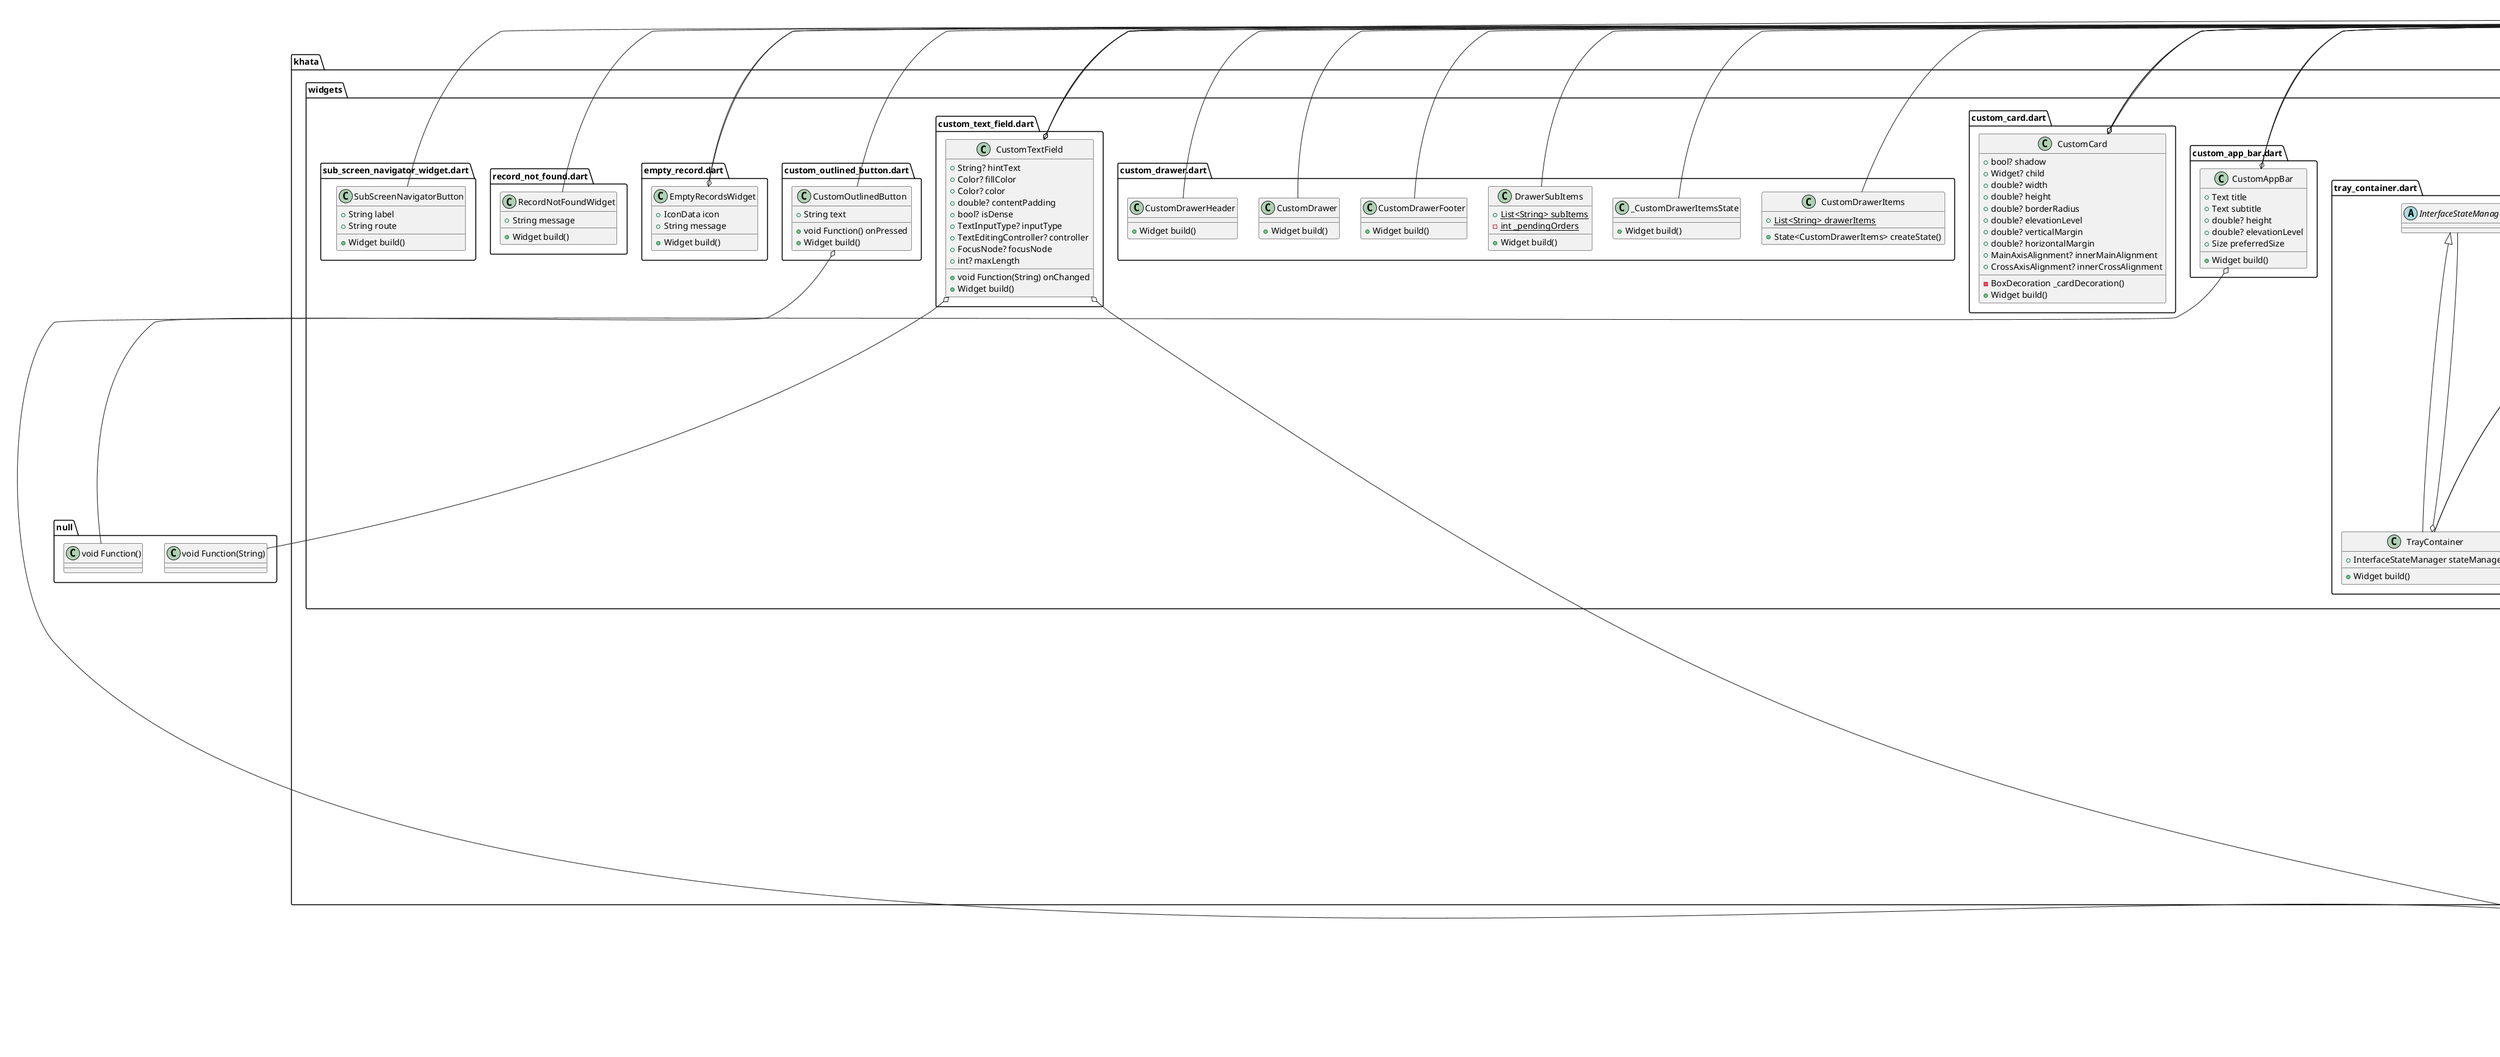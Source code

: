 @startuml Khaata
set namespaceSeparator ::

class "khata::models::model::customer.dart::Customer" {
  +String? username
  +String? address
}

class "khata::models::model::customer.dart::CustomerAdapter" {
  +int typeId
  +int hashCode
  +Customer read()
  +void write()
  +bool ==()
}

"hive::hive.dart::TypeAdapter" <|-- "khata::models::model::customer.dart::CustomerAdapter"

class "khata::models::model::order.dart::Order" {
  +String? customerName
  +String? productName
  +int? cost
  +DateTime? createdDate
  +DateTime? completedDate
  +bool? pendingStatus
}

class "khata::models::model::order.dart::OrderAdapter" {
  +int typeId
  +int hashCode
  +Order read()
  +void write()
  +bool ==()
}

"hive::hive.dart::TypeAdapter" <|-- "khata::models::model::order.dart::OrderAdapter"

class "khata::models::model::product.dart::Product" {
  +String? name
  +int? stock
  +int? cost
}

class "khata::models::model::product.dart::ProductAdapter" {
  +int typeId
  +int hashCode
  +Product read()
  +void write()
  +bool ==()
}

"hive::hive.dart::TypeAdapter" <|-- "khata::models::model::product.dart::ProductAdapter"

class "khata::routes::route_generator.dart::AppRouteGenerator" {
  {static} -dynamic _undefinedRouteScreen
  {static} +Route<dynamic> generate()
  {static} -dynamic _pageRoute()
}

class "khata::screens::completed_screen::cubit::completed_cubit.dart::CompletedCubit" {
  +List<Order> orders
  -bool _isOrderPending
  +dynamic totalCompletedOrders
  +dynamic completedGainMoney
  -dynamic _loadCompletedOrders()
}

"bloc::src::cubit.dart::Cubit" <|-- "khata::screens::completed_screen::cubit::completed_cubit.dart::CompletedCubit"

abstract class "khata::screens::completed_screen::cubit::completed_cubit.dart::CompletedState" {
  +List<Object> props
}

"equatable::src::equatable.dart::Equatable" <|-- "khata::screens::completed_screen::cubit::completed_cubit.dart::CompletedState"

class "khata::screens::completed_screen::cubit::completed_cubit.dart::OrderCompleteInitial" {
  +String message
  +IconData iconData
}

"khata::screens::completed_screen::cubit::completed_cubit.dart::OrderCompleteInitial" o-- "flutter::src::widgets::icon_data.dart::IconData"
"khata::screens::completed_screen::cubit::completed_cubit.dart::CompletedState" <|-- "khata::screens::completed_screen::cubit::completed_cubit.dart::OrderCompleteInitial"

class "khata::screens::completed_screen::cubit::completed_cubit.dart::CompletedOrdersState" {
  +List<Order> orders
  +List<Object> props
}

"khata::screens::completed_screen::cubit::completed_cubit.dart::CompletedState" <|-- "khata::screens::completed_screen::cubit::completed_cubit.dart::CompletedOrdersState"

class "khata::screens::completed_screen::presentation::completed_screen.dart::CompletedScreen" {
  +Widget build()
}

"flutter::src::widgets::framework.dart::StatelessWidget" <|-- "khata::screens::completed_screen::presentation::completed_screen.dart::CompletedScreen"

class "khata::screens::completed_screen::presentation::completed_screen.dart::CompletedOrderInterfaceStateManager" {
  +Widget build()
}

"flutter::src::widgets::framework.dart::StatelessWidget" <|-- "khata::screens::completed_screen::presentation::completed_screen.dart::CompletedOrderInterfaceStateManager"
"khata::widgets::tray_container.dart::InterfaceStateManager" <|-- "khata::screens::completed_screen::presentation::completed_screen.dart::CompletedOrderInterfaceStateManager"

class "khata::screens::completed_screen::presentation::completed_screen.dart::TotalCompletedOrder" {
  +Widget build()
}

"flutter::src::widgets::framework.dart::StatelessWidget" <|-- "khata::screens::completed_screen::presentation::completed_screen.dart::TotalCompletedOrder"

class "khata::screens::completed_screen::presentation::completed_screen.dart::TotalCompletedGain" {
  +Widget build()
}

"flutter::src::widgets::framework.dart::StatelessWidget" <|-- "khata::screens::completed_screen::presentation::completed_screen.dart::TotalCompletedGain"

class "khata::screens::completed_screen::presentation::completed_screen.dart::CompletedOrderCard" {
  +String product
  +String cost
  +String username
  +Widget build()
}

"flutter::src::widgets::framework.dart::StatelessWidget" <|-- "khata::screens::completed_screen::presentation::completed_screen.dart::CompletedOrderCard"
"khata::themes::decorations.dart::GradientDecoration" <|-- "khata::screens::completed_screen::presentation::completed_screen.dart::CompletedOrderCard"

class "khata::screens::customer_screen::add_customer_screen::cubit::add_customer_cubit.dart::AddCustomerCubit" {
  +void addUser()
}

"bloc::src::cubit.dart::Cubit" <|-- "khata::screens::customer_screen::add_customer_screen::cubit::add_customer_cubit.dart::AddCustomerCubit"

abstract class "khata::screens::customer_screen::add_customer_screen::cubit::add_customer_state.dart::CustomerSaveState" {
}

class "khata::screens::customer_screen::add_customer_screen::cubit::add_customer_state.dart::CustomerSaveInitialState" {
}

"khata::screens::customer_screen::add_customer_screen::cubit::add_customer_state.dart::CustomerSaveState" <|-- "khata::screens::customer_screen::add_customer_screen::cubit::add_customer_state.dart::CustomerSaveInitialState"

class "khata::screens::customer_screen::add_customer_screen::cubit::add_customer_state.dart::CustomerSavedState" {
  +String message
  +Color color
}

"khata::screens::customer_screen::add_customer_screen::cubit::add_customer_state.dart::CustomerSavedState" o-- "dart::ui::Color"
"khata::screens::customer_screen::add_customer_screen::cubit::add_customer_state.dart::CustomerSaveState" <|-- "khata::screens::customer_screen::add_customer_screen::cubit::add_customer_state.dart::CustomerSavedState"

class "khata::screens::customer_screen::add_customer_screen::cubit::add_customer_state.dart::CustomerNotSavedState" {
  +String message
  +Color color
}

"khata::screens::customer_screen::add_customer_screen::cubit::add_customer_state.dart::CustomerNotSavedState" o-- "dart::ui::Color"
"khata::screens::customer_screen::add_customer_screen::cubit::add_customer_state.dart::CustomerSaveState" <|-- "khata::screens::customer_screen::add_customer_screen::cubit::add_customer_state.dart::CustomerNotSavedState"

class "khata::screens::customer_screen::add_customer_screen::presentation::add_customer_screen.dart::AddCustomerScreen" {
  +Widget build()
}

"flutter::src::widgets::framework.dart::StatelessWidget" <|-- "khata::screens::customer_screen::add_customer_screen::presentation::add_customer_screen.dart::AddCustomerScreen"

class "khata::screens::customer_screen::add_customer_screen::presentation::add_customer_screen.dart::SaveUserData" {
  {static} -TextEditingController _username
  {static} -TextEditingController _address
  +Widget build()
  -void _clearController()
  -SnackBar _showSnackBar()
}

"khata::screens::customer_screen::add_customer_screen::presentation::add_customer_screen.dart::SaveUserData" o-- "flutter::src::widgets::editable_text.dart::TextEditingController"
"flutter::src::widgets::framework.dart::StatelessWidget" <|-- "khata::screens::customer_screen::add_customer_screen::presentation::add_customer_screen.dart::SaveUserData"

class "khata::screens::customer_screen::cubit::customer_cubit.dart::CustomerCubit" {
  -List<Customer> _listOfCustomers
  -void _loadCustomers()
  +int placedOrders()
  +void searchUser()
  +Future<void> deleteUser()
}

"bloc::src::cubit.dart::Cubit" <|-- "khata::screens::customer_screen::cubit::customer_cubit.dart::CustomerCubit"

abstract class "khata::screens::customer_screen::cubit::customer_cubit.dart::CustomerState" {
  +List<Object> props
}

"equatable::src::equatable.dart::Equatable" <|-- "khata::screens::customer_screen::cubit::customer_cubit.dart::CustomerState"

class "khata::screens::customer_screen::cubit::customer_cubit.dart::CustomerInitialState" {
  +String message
}

"khata::screens::customer_screen::cubit::customer_cubit.dart::CustomerState" <|-- "khata::screens::customer_screen::cubit::customer_cubit.dart::CustomerInitialState"

class "khata::screens::customer_screen::cubit::customer_cubit.dart::LoadCustomersState" {
  +List<Customer> customers
  +List<Object> props
}

"khata::screens::customer_screen::cubit::customer_cubit.dart::CustomerState" <|-- "khata::screens::customer_screen::cubit::customer_cubit.dart::LoadCustomersState"

class "khata::screens::customer_screen::cubit::customer_cubit.dart::CustomerFoundState" {
  +List<Customer> searchResult
  +List<Object> props
}

"khata::screens::customer_screen::cubit::customer_cubit.dart::CustomerState" <|-- "khata::screens::customer_screen::cubit::customer_cubit.dart::CustomerFoundState"

class "khata::screens::customer_screen::cubit::customer_cubit.dart::CustomerNotFoundState" {
  +String message
  +List<Object> props
}

"khata::screens::customer_screen::cubit::customer_cubit.dart::CustomerState" <|-- "khata::screens::customer_screen::cubit::customer_cubit.dart::CustomerNotFoundState"

class "khata::screens::customer_screen::cubit::customer_cubit.dart::CustomerLoadingState" {
}

"khata::screens::customer_screen::cubit::customer_cubit.dart::CustomerState" <|-- "khata::screens::customer_screen::cubit::customer_cubit.dart::CustomerLoadingState"

class "khata::screens::customer_screen::presentation::customer_screen.dart::CustomerScreen" {
  +Widget build()
}

"flutter::src::widgets::framework.dart::StatelessWidget" <|-- "khata::screens::customer_screen::presentation::customer_screen.dart::CustomerScreen"

class "khata::screens::customer_screen::presentation::customer_screen.dart::SearchFieldAreaWidget" {
  +Widget build()
}

"flutter::src::widgets::framework.dart::StatelessWidget" <|-- "khata::screens::customer_screen::presentation::customer_screen.dart::SearchFieldAreaWidget"

class "khata::screens::customer_screen::presentation::customer_screen.dart::UserInterfaceStateManager" {
  +Widget build()
}

"flutter::src::widgets::framework.dart::StatelessWidget" <|-- "khata::screens::customer_screen::presentation::customer_screen.dart::UserInterfaceStateManager"
"khata::widgets::tray_container.dart::InterfaceStateManager" <|-- "khata::screens::customer_screen::presentation::customer_screen.dart::UserInterfaceStateManager"

class "khata::screens::customer_screen::presentation::customer_screen.dart::UserCardWidget" {
  +Customer customer
  +int placedOrders
  +Widget build()
}

"khata::screens::customer_screen::presentation::customer_screen.dart::UserCardWidget" o-- "khata::models::model::customer.dart::Customer"
"flutter::src::widgets::framework.dart::StatelessWidget" <|-- "khata::screens::customer_screen::presentation::customer_screen.dart::UserCardWidget"
"khata::themes::decorations.dart::GradientDecoration" <|-- "khata::screens::customer_screen::presentation::customer_screen.dart::UserCardWidget"

class "khata::screens::finance_screen::finance_screen.dart::GraphData" {
  +int moneyPerDay
  +int day
}

class "khata::screens::finance_screen::finance_screen.dart::FinanceScreen" {
  +State<FinanceScreen> createState()
}

"flutter::src::widgets::framework.dart::StatefulWidget" <|-- "khata::screens::finance_screen::finance_screen.dart::FinanceScreen"

class "khata::screens::finance_screen::finance_screen.dart::_FinanceScreenState" {
  +List<Order> listOfCompletedOrders
  +List<int> days
  +List<GraphData> points
  +int currentGain
  +dynamic fetchAllData()
  +void initState()
  +Widget build()
}

"flutter::src::widgets::framework.dart::State" <|-- "khata::screens::finance_screen::finance_screen.dart::_FinanceScreenState"
"khata::themes::decorations.dart::GradientDecoration" <|-- "khata::screens::finance_screen::finance_screen.dart::_FinanceScreenState"

class "khata::screens::finance_screen::finance_screen.dart::CurrentGain" {
  +int currentGain
  +Widget build()
}

"flutter::src::widgets::framework.dart::StatelessWidget" <|-- "khata::screens::finance_screen::finance_screen.dart::CurrentGain"

class "khata::screens::inventory_screen::cubit::inventory_cubit.dart::InventoryCubit" {
  -List<Product> _products
  -List<Product> _searchedProducts
  +dynamic getStockStatus()
  -void _loadInventory()
  +dynamic searchProduct()
}

"bloc::src::cubit.dart::Cubit" <|-- "khata::screens::inventory_screen::cubit::inventory_cubit.dart::InventoryCubit"

abstract class "khata::screens::inventory_screen::cubit::inventory_cubit.dart::InventoryState" {
}

class "khata::screens::inventory_screen::cubit::inventory_cubit.dart::InventoryInititalState" {
  +String message
}

"khata::screens::inventory_screen::cubit::inventory_cubit.dart::InventoryState" <|-- "khata::screens::inventory_screen::cubit::inventory_cubit.dart::InventoryInititalState"

class "khata::screens::inventory_screen::cubit::inventory_cubit.dart::LoadInventoryDataState" {
  +List<Product> products
}

"khata::screens::inventory_screen::cubit::inventory_cubit.dart::InventoryState" <|-- "khata::screens::inventory_screen::cubit::inventory_cubit.dart::LoadInventoryDataState"

class "khata::screens::inventory_screen::cubit::inventory_cubit.dart::ProductInStockState" {
  +String message
}

"khata::screens::inventory_screen::cubit::inventory_cubit.dart::InventoryState" <|-- "khata::screens::inventory_screen::cubit::inventory_cubit.dart::ProductInStockState"

class "khata::screens::inventory_screen::cubit::inventory_cubit.dart::ProductOutOfStockState" {
  +String message
  +IconData iconData
  +Color color
}

"khata::screens::inventory_screen::cubit::inventory_cubit.dart::ProductOutOfStockState" o-- "flutter::src::widgets::icon_data.dart::IconData"
"khata::screens::inventory_screen::cubit::inventory_cubit.dart::ProductOutOfStockState" o-- "dart::ui::Color"
"khata::screens::inventory_screen::cubit::inventory_cubit.dart::InventoryState" <|-- "khata::screens::inventory_screen::cubit::inventory_cubit.dart::ProductOutOfStockState"

class "khata::screens::inventory_screen::cubit::inventory_cubit.dart::ProductFoundState" {
  +List<Product> products
}

"khata::screens::inventory_screen::cubit::inventory_cubit.dart::InventoryState" <|-- "khata::screens::inventory_screen::cubit::inventory_cubit.dart::ProductFoundState"

class "khata::screens::inventory_screen::cubit::inventory_cubit.dart::ProductNotFoundState" {
  +String message
}

"khata::screens::inventory_screen::cubit::inventory_cubit.dart::InventoryState" <|-- "khata::screens::inventory_screen::cubit::inventory_cubit.dart::ProductNotFoundState"

class "khata::screens::inventory_screen::presentation::inventory_screen.dart::InventoryScreen" {
  +Widget build()
}

"flutter::src::widgets::framework.dart::StatelessWidget" <|-- "khata::screens::inventory_screen::presentation::inventory_screen.dart::InventoryScreen"

class "khata::screens::inventory_screen::presentation::inventory_screen.dart::SearchFieldAreaWidget" {
  +Widget build()
}

"flutter::src::widgets::framework.dart::StatelessWidget" <|-- "khata::screens::inventory_screen::presentation::inventory_screen.dart::SearchFieldAreaWidget"

class "khata::screens::inventory_screen::presentation::inventory_screen.dart::ProductInterfaceStateManager" {
  +Widget build()
}

"flutter::src::widgets::framework.dart::StatelessWidget" <|-- "khata::screens::inventory_screen::presentation::inventory_screen.dart::ProductInterfaceStateManager"
"khata::widgets::tray_container.dart::InterfaceStateManager" <|-- "khata::screens::inventory_screen::presentation::inventory_screen.dart::ProductInterfaceStateManager"

class "khata::screens::inventory_screen::presentation::inventory_screen.dart::ProductCardWidget" {
  +Product product
  +bool? isItemInStock
  +int index
  +Widget build()
}

"khata::screens::inventory_screen::presentation::inventory_screen.dart::ProductCardWidget" o-- "khata::models::model::product.dart::Product"
"flutter::src::widgets::framework.dart::StatelessWidget" <|-- "khata::screens::inventory_screen::presentation::inventory_screen.dart::ProductCardWidget"
"khata::themes::decorations.dart::GradientDecoration" <|-- "khata::screens::inventory_screen::presentation::inventory_screen.dart::ProductCardWidget"

class "khata::screens::inventory_screen::sub_screens::add_item_screen::cubit::add_item_cubit.dart::AddItemCubit" {
  -bool _checkProductInInventory()
  +void addItem()
}

"bloc::src::cubit.dart::Cubit" <|-- "khata::screens::inventory_screen::sub_screens::add_item_screen::cubit::add_item_cubit.dart::AddItemCubit"

abstract class "khata::screens::inventory_screen::sub_screens::add_item_screen::cubit::add_item_cubit.dart::AddItemState" {
}

class "khata::screens::inventory_screen::sub_screens::add_item_screen::cubit::add_item_cubit.dart::AddItemInitial" {
}

"khata::screens::inventory_screen::sub_screens::add_item_screen::cubit::add_item_cubit.dart::AddItemState" <|-- "khata::screens::inventory_screen::sub_screens::add_item_screen::cubit::add_item_cubit.dart::AddItemInitial"

class "khata::screens::inventory_screen::sub_screens::add_item_screen::cubit::add_item_cubit.dart::ItemAddedState" {
  +String message
  +Color color
}

"khata::screens::inventory_screen::sub_screens::add_item_screen::cubit::add_item_cubit.dart::ItemAddedState" o-- "dart::ui::Color"
"khata::screens::inventory_screen::sub_screens::add_item_screen::cubit::add_item_cubit.dart::AddItemState" <|-- "khata::screens::inventory_screen::sub_screens::add_item_screen::cubit::add_item_cubit.dart::ItemAddedState"

class "khata::screens::inventory_screen::sub_screens::add_item_screen::cubit::add_item_cubit.dart::ItemAlreadyExist" {
  +String message
  +Color color
}

"khata::screens::inventory_screen::sub_screens::add_item_screen::cubit::add_item_cubit.dart::ItemAlreadyExist" o-- "dart::ui::Color"
"khata::screens::inventory_screen::sub_screens::add_item_screen::cubit::add_item_cubit.dart::AddItemState" <|-- "khata::screens::inventory_screen::sub_screens::add_item_screen::cubit::add_item_cubit.dart::ItemAlreadyExist"

class "khata::screens::inventory_screen::sub_screens::add_item_screen::cubit::add_item_cubit.dart::ItemNotAddedState" {
  +String message
  +Color color
}

"khata::screens::inventory_screen::sub_screens::add_item_screen::cubit::add_item_cubit.dart::ItemNotAddedState" o-- "dart::ui::Color"
"khata::screens::inventory_screen::sub_screens::add_item_screen::cubit::add_item_cubit.dart::AddItemState" <|-- "khata::screens::inventory_screen::sub_screens::add_item_screen::cubit::add_item_cubit.dart::ItemNotAddedState"

class "khata::screens::inventory_screen::sub_screens::add_item_screen::presentation::add_item_screen.dart::AddItemScreen" {
  +Widget build()
}

"flutter::src::widgets::framework.dart::StatelessWidget" <|-- "khata::screens::inventory_screen::sub_screens::add_item_screen::presentation::add_item_screen.dart::AddItemScreen"

class "khata::screens::inventory_screen::sub_screens::add_item_screen::presentation::add_item_screen.dart::SaveItemData" {
  {static} -TextEditingController _itemNameController
  {static} -TextEditingController _stockControlller
  {static} -TextEditingController _costController
  +Widget build()
  +void clearController()
  -SnackBar _showSnackBar()
}

"khata::screens::inventory_screen::sub_screens::add_item_screen::presentation::add_item_screen.dart::SaveItemData" o-- "flutter::src::widgets::editable_text.dart::TextEditingController"
"flutter::src::widgets::framework.dart::StatelessWidget" <|-- "khata::screens::inventory_screen::sub_screens::add_item_screen::presentation::add_item_screen.dart::SaveItemData"

class "khata::screens::inventory_screen::sub_screens::item_detail_screen::cubit::add_more_cubit.dart::AddMoreCubit" {
  -Product? _productObject
  -int _stockValue
  -int _productIndex
  +void addMore()
  -Product? _findProduct()
  -void _increaseStock()
  -void _updateProduct()
}

"khata::screens::inventory_screen::sub_screens::item_detail_screen::cubit::add_more_cubit.dart::AddMoreCubit" o-- "khata::models::model::product.dart::Product"
"bloc::src::cubit.dart::Cubit" <|-- "khata::screens::inventory_screen::sub_screens::item_detail_screen::cubit::add_more_cubit.dart::AddMoreCubit"

abstract class "khata::screens::inventory_screen::sub_screens::item_detail_screen::cubit::add_more_cubit.dart::AddMoreState" {
  +List<Object> props
}

"equatable::src::equatable.dart::Equatable" <|-- "khata::screens::inventory_screen::sub_screens::item_detail_screen::cubit::add_more_cubit.dart::AddMoreState"

class "khata::screens::inventory_screen::sub_screens::item_detail_screen::cubit::add_more_cubit.dart::AddMoreInitial" {
}

"khata::screens::inventory_screen::sub_screens::item_detail_screen::cubit::add_more_cubit.dart::AddMoreState" <|-- "khata::screens::inventory_screen::sub_screens::item_detail_screen::cubit::add_more_cubit.dart::AddMoreInitial"

class "khata::screens::inventory_screen::sub_screens::item_detail_screen::cubit::add_more_cubit.dart::AddMoreToStockState" {
}

"khata::screens::inventory_screen::sub_screens::item_detail_screen::cubit::add_more_cubit.dart::AddMoreState" <|-- "khata::screens::inventory_screen::sub_screens::item_detail_screen::cubit::add_more_cubit.dart::AddMoreToStockState"

class "khata::screens::inventory_screen::sub_screens::item_detail_screen::cubit::add_more_cubit.dart::DeleteProductFromInventoryState" {
}

"khata::screens::inventory_screen::sub_screens::item_detail_screen::cubit::add_more_cubit.dart::AddMoreState" <|-- "khata::screens::inventory_screen::sub_screens::item_detail_screen::cubit::add_more_cubit.dart::DeleteProductFromInventoryState"

class "khata::screens::inventory_screen::sub_screens::item_detail_screen::presentation::item_detail_screen.dart::ItemDetailScreen" {
  +int index
  +Product product
  {static} -TextEditingController _stockController
  +Widget build()
  +Future<dynamic> deleteItemDialogBox()
  +Future<dynamic> addMoreDialogBox()
}

"khata::screens::inventory_screen::sub_screens::item_detail_screen::presentation::item_detail_screen.dart::ItemDetailScreen" o-- "khata::models::model::product.dart::Product"
"khata::screens::inventory_screen::sub_screens::item_detail_screen::presentation::item_detail_screen.dart::ItemDetailScreen" o-- "flutter::src::widgets::editable_text.dart::TextEditingController"
"flutter::src::widgets::framework.dart::StatelessWidget" <|-- "khata::screens::inventory_screen::sub_screens::item_detail_screen::presentation::item_detail_screen.dart::ItemDetailScreen"

class "khata::screens::order_screen::cubit::order_cubit.dart::OrderCubit" {
  +List<Order> orders
  +dynamic totalPendingOrders
  +dynamic totalGainedMoney
  +dynamic totalOrders
  -void _loadOrdersfromDatabase()
  +void searchOrder()
}

"bloc::src::cubit.dart::Cubit" <|-- "khata::screens::order_screen::cubit::order_cubit.dart::OrderCubit"

abstract class "khata::screens::order_screen::cubit::order_cubit.dart::OrderState" {
  +List<Object> props
}

"equatable::src::equatable.dart::Equatable" <|-- "khata::screens::order_screen::cubit::order_cubit.dart::OrderState"

class "khata::screens::order_screen::cubit::order_cubit.dart::OrderInitialState" {
  +String message
  +IconData icon
}

"khata::screens::order_screen::cubit::order_cubit.dart::OrderInitialState" o-- "flutter::src::widgets::icon_data.dart::IconData"
"khata::screens::order_screen::cubit::order_cubit.dart::OrderState" <|-- "khata::screens::order_screen::cubit::order_cubit.dart::OrderInitialState"

class "khata::screens::order_screen::cubit::order_cubit.dart::OrderLoadState" {
  +List<Order> listOfOrders
  +List<Object> props
}

"khata::screens::order_screen::cubit::order_cubit.dart::OrderState" <|-- "khata::screens::order_screen::cubit::order_cubit.dart::OrderLoadState"

class "khata::screens::order_screen::cubit::order_cubit.dart::OrderSearchState" {
  +List<Order> listOfOrders
  +List<Object> props
}

"khata::screens::order_screen::cubit::order_cubit.dart::OrderState" <|-- "khata::screens::order_screen::cubit::order_cubit.dart::OrderSearchState"

class "khata::screens::order_screen::cubit::order_cubit.dart::OrderFoundState" {
  +String message
  +IconData icon
}

"khata::screens::order_screen::cubit::order_cubit.dart::OrderFoundState" o-- "flutter::src::widgets::icon_data.dart::IconData"
"khata::screens::order_screen::cubit::order_cubit.dart::OrderState" <|-- "khata::screens::order_screen::cubit::order_cubit.dart::OrderFoundState"

class "khata::screens::order_screen::cubit::order_cubit.dart::OrderCompletedState" {
  +IconData iconData
}

"khata::screens::order_screen::cubit::order_cubit.dart::OrderCompletedState" o-- "flutter::src::widgets::icon_data.dart::IconData"
"khata::screens::order_screen::cubit::order_cubit.dart::OrderState" <|-- "khata::screens::order_screen::cubit::order_cubit.dart::OrderCompletedState"

class "khata::screens::order_screen::cubit::order_cubit.dart::OrderNotCompletedState" {
  +IconData iconData
}

"khata::screens::order_screen::cubit::order_cubit.dart::OrderNotCompletedState" o-- "flutter::src::widgets::icon_data.dart::IconData"
"khata::screens::order_screen::cubit::order_cubit.dart::OrderState" <|-- "khata::screens::order_screen::cubit::order_cubit.dart::OrderNotCompletedState"

class "khata::screens::order_screen::presentation::order_screen.dart::OrderScreen" {
  +Widget build()
}

"flutter::src::widgets::framework.dart::StatelessWidget" <|-- "khata::screens::order_screen::presentation::order_screen.dart::OrderScreen"

class "khata::screens::order_screen::presentation::order_screen.dart::SearchFieldAreaWidget" {
  +Widget build()
}

"flutter::src::widgets::framework.dart::StatelessWidget" <|-- "khata::screens::order_screen::presentation::order_screen.dart::SearchFieldAreaWidget"

class "khata::screens::order_screen::presentation::order_screen.dart::OrderInterfaceStateManager" {
  +Widget build()
}

"flutter::src::widgets::framework.dart::StatelessWidget" <|-- "khata::screens::order_screen::presentation::order_screen.dart::OrderInterfaceStateManager"
"khata::widgets::tray_container.dart::InterfaceStateManager" <|-- "khata::screens::order_screen::presentation::order_screen.dart::OrderInterfaceStateManager"

class "khata::screens::order_screen::presentation::order_screen.dart::TotalOrders" {
  +Widget build()
}

"flutter::src::widgets::framework.dart::StatelessWidget" <|-- "khata::screens::order_screen::presentation::order_screen.dart::TotalOrders"

class "khata::screens::order_screen::presentation::order_screen.dart::PendingOrders" {
  +Widget build()
}

"flutter::src::widgets::framework.dart::StatelessWidget" <|-- "khata::screens::order_screen::presentation::order_screen.dart::PendingOrders"

class "khata::screens::order_screen::presentation::order_screen.dart::TotalGain" {
  +Widget build()
}

"flutter::src::widgets::framework.dart::StatelessWidget" <|-- "khata::screens::order_screen::presentation::order_screen.dart::TotalGain"

class "khata::screens::order_screen::presentation::order_screen.dart::OrderCard" {
  +int index
  +Order order
  +Widget build()
}

"khata::screens::order_screen::presentation::order_screen.dart::OrderCard" o-- "khata::models::model::order.dart::Order"
"flutter::src::widgets::framework.dart::StatelessWidget" <|-- "khata::screens::order_screen::presentation::order_screen.dart::OrderCard"
"khata::themes::decorations.dart::GradientDecoration" <|-- "khata::screens::order_screen::presentation::order_screen.dart::OrderCard"

class "khata::screens::order_screen::presentation::order_screen.dart::OrderStatusIcon" {
  +Color color
  +IconData icon
  +String name
  +Widget build()
}

"khata::screens::order_screen::presentation::order_screen.dart::OrderStatusIcon" o-- "dart::ui::Color"
"khata::screens::order_screen::presentation::order_screen.dart::OrderStatusIcon" o-- "flutter::src::widgets::icon_data.dart::IconData"
"flutter::src::widgets::framework.dart::StatelessWidget" <|-- "khata::screens::order_screen::presentation::order_screen.dart::OrderStatusIcon"

class "khata::screens::order_screen::sub_screens::add_order_screen::cubit::add_order_cubit.dart::AddOrderCubit" {
  -List<Product> _listOfSuggestedProducts
  -List<Customer> _listOfSuggestedCustomers
  -void _loadAndInitDataFromDatabase()
  +Future<void> addOrder()
  -Product? _getProductObjectFromDatabase()
  +List<T> search()
}

"bloc::src::cubit.dart::Cubit" <|-- "khata::screens::order_screen::sub_screens::add_order_screen::cubit::add_order_cubit.dart::AddOrderCubit"

abstract class "khata::screens::order_screen::sub_screens::add_order_screen::cubit::add_order_cubit.dart::AddOrderState" {
}

class "khata::screens::order_screen::sub_screens::add_order_screen::cubit::add_order_cubit.dart::AddOrderInitial" {
}

"khata::screens::order_screen::sub_screens::add_order_screen::cubit::add_order_cubit.dart::AddOrderState" <|-- "khata::screens::order_screen::sub_screens::add_order_screen::cubit::add_order_cubit.dart::AddOrderInitial"

class "khata::screens::order_screen::sub_screens::add_order_screen::cubit::add_order_cubit.dart::ProductSearchResultsState" {
  +List<Product> listOfProducts
}

"khata::screens::order_screen::sub_screens::add_order_screen::cubit::add_order_cubit.dart::AddOrderState" <|-- "khata::screens::order_screen::sub_screens::add_order_screen::cubit::add_order_cubit.dart::ProductSearchResultsState"

class "khata::screens::order_screen::sub_screens::add_order_screen::cubit::add_order_cubit.dart::CustomerSearchResultsState" {
  +List<Customer> listOfCustomers
}

"khata::screens::order_screen::sub_screens::add_order_screen::cubit::add_order_cubit.dart::AddOrderState" <|-- "khata::screens::order_screen::sub_screens::add_order_screen::cubit::add_order_cubit.dart::CustomerSearchResultsState"

class "khata::screens::order_screen::sub_screens::add_order_screen::cubit::add_order_cubit.dart::OrderSelectedState" {
}

"khata::screens::order_screen::sub_screens::add_order_screen::cubit::add_order_cubit.dart::AddOrderState" <|-- "khata::screens::order_screen::sub_screens::add_order_screen::cubit::add_order_cubit.dart::OrderSelectedState"

class "khata::screens::order_screen::sub_screens::add_order_screen::cubit::add_order_cubit.dart::CustomerSelectedState" {
}

"khata::screens::order_screen::sub_screens::add_order_screen::cubit::add_order_cubit.dart::AddOrderState" <|-- "khata::screens::order_screen::sub_screens::add_order_screen::cubit::add_order_cubit.dart::CustomerSelectedState"

class "khata::screens::order_screen::sub_screens::add_order_screen::presentation::add_order_screen.dart::AddOrderScreen" {
  {static} +TextEditingController productController
  {static} +TextEditingController customerController
  +Widget build()
}

"khata::screens::order_screen::sub_screens::add_order_screen::presentation::add_order_screen.dart::AddOrderScreen" o-- "flutter::src::widgets::editable_text.dart::TextEditingController"
"flutter::src::widgets::framework.dart::StatelessWidget" <|-- "khata::screens::order_screen::sub_screens::add_order_screen::presentation::add_order_screen.dart::AddOrderScreen"

class "khata::screens::order_screen::sub_screens::order_detail_screen::cubit::order_detail_cubit.dart::OrderDetailCubit" {
  -Order? _order
  -Product? _productObject
  -int _productInitialStock
  -int _productIndexInDatabase
  -int _orderIndexInDatabase
  +void init()
  +void completeOrder()
  +Future<void> deleteOrder()
  -Product? _getProductObjectFromDatabase()
}

"khata::screens::order_screen::sub_screens::order_detail_screen::cubit::order_detail_cubit.dart::OrderDetailCubit" o-- "khata::models::model::order.dart::Order"
"khata::screens::order_screen::sub_screens::order_detail_screen::cubit::order_detail_cubit.dart::OrderDetailCubit" o-- "khata::models::model::product.dart::Product"
"bloc::src::cubit.dart::Cubit" <|-- "khata::screens::order_screen::sub_screens::order_detail_screen::cubit::order_detail_cubit.dart::OrderDetailCubit"

abstract class "khata::screens::order_screen::sub_screens::order_detail_screen::cubit::order_detail_cubit.dart::OrderDetailState" {
}

class "khata::screens::order_screen::sub_screens::order_detail_screen::cubit::order_detail_cubit.dart::OrderDetailInitialState" {
}

"khata::screens::order_screen::sub_screens::order_detail_screen::cubit::order_detail_cubit.dart::OrderDetailState" <|-- "khata::screens::order_screen::sub_screens::order_detail_screen::cubit::order_detail_cubit.dart::OrderDetailInitialState"

class "khata::screens::order_screen::sub_screens::order_detail_screen::cubit::order_detail_cubit.dart::MarkOrderState" {
}

"khata::screens::order_screen::sub_screens::order_detail_screen::cubit::order_detail_cubit.dart::OrderDetailState" <|-- "khata::screens::order_screen::sub_screens::order_detail_screen::cubit::order_detail_cubit.dart::MarkOrderState"

class "khata::screens::order_screen::sub_screens::order_detail_screen::cubit::order_detail_cubit.dart::UnMarkedOrderState" {
}

"khata::screens::order_screen::sub_screens::order_detail_screen::cubit::order_detail_cubit.dart::OrderDetailState" <|-- "khata::screens::order_screen::sub_screens::order_detail_screen::cubit::order_detail_cubit.dart::UnMarkedOrderState"

class "khata::screens::order_screen::sub_screens::order_detail_screen::presentation::order_detail_screen.dart::OrderDetailScreen" {
  +Order order
  +int index
  +Widget build()
}

"khata::screens::order_screen::sub_screens::order_detail_screen::presentation::order_detail_screen.dart::OrderDetailScreen" o-- "khata::models::model::order.dart::Order"
"flutter::src::widgets::framework.dart::StatelessWidget" <|-- "khata::screens::order_screen::sub_screens::order_detail_screen::presentation::order_detail_screen.dart::OrderDetailScreen"

class "khata::screens::order_screen::sub_screens::order_detail_screen::presentation::order_detail_screen.dart::OrderStatusWidget" {
  +bool status
  +Widget build()
}

"flutter::src::widgets::framework.dart::StatelessWidget" <|-- "khata::screens::order_screen::sub_screens::order_detail_screen::presentation::order_detail_screen.dart::OrderStatusWidget"

class "khata::screens::pending_screen::cubit::pending_cubit.dart::PendingCubit" {
  +List<Order> pendingOrders
  +bool isOrderPending
  +dynamic totalPendingOrders
  +dynamic pendingMoney
  -dynamic _loadPendingOrders()
}

"bloc::src::cubit.dart::Cubit" <|-- "khata::screens::pending_screen::cubit::pending_cubit.dart::PendingCubit"

abstract class "khata::screens::pending_screen::cubit::pending_cubit.dart::PendingState" {
  +List<Object> props
}

"equatable::src::equatable.dart::Equatable" <|-- "khata::screens::pending_screen::cubit::pending_cubit.dart::PendingState"

class "khata::screens::pending_screen::cubit::pending_cubit.dart::PendingOrderInitial" {
  +String message
  +IconData iconData
}

"khata::screens::pending_screen::cubit::pending_cubit.dart::PendingOrderInitial" o-- "flutter::src::widgets::icon_data.dart::IconData"
"khata::screens::pending_screen::cubit::pending_cubit.dart::PendingState" <|-- "khata::screens::pending_screen::cubit::pending_cubit.dart::PendingOrderInitial"

class "khata::screens::pending_screen::cubit::pending_cubit.dart::PendingStateCard" {
  +List<Order> orders
  +List<Object> props
}

"khata::screens::pending_screen::cubit::pending_cubit.dart::PendingState" <|-- "khata::screens::pending_screen::cubit::pending_cubit.dart::PendingStateCard"

class "khata::screens::pending_screen::presentation::pending_screen.dart::PendingScreen" {
  +Widget build()
}

"flutter::src::widgets::framework.dart::StatelessWidget" <|-- "khata::screens::pending_screen::presentation::pending_screen.dart::PendingScreen"

class "khata::screens::pending_screen::presentation::pending_screen.dart::PendingInterfaceStateManger" {
  +Widget build()
}

"flutter::src::widgets::framework.dart::StatelessWidget" <|-- "khata::screens::pending_screen::presentation::pending_screen.dart::PendingInterfaceStateManger"
"khata::widgets::tray_container.dart::InterfaceStateManager" <|-- "khata::screens::pending_screen::presentation::pending_screen.dart::PendingInterfaceStateManger"

class "khata::screens::pending_screen::presentation::pending_screen.dart::TotalPendingOrder" {
  +Widget build()
}

"flutter::src::widgets::framework.dart::StatelessWidget" <|-- "khata::screens::pending_screen::presentation::pending_screen.dart::TotalPendingOrder"

class "khata::screens::pending_screen::presentation::pending_screen.dart::TotalPendingGain" {
  +Widget build()
}

"flutter::src::widgets::framework.dart::StatelessWidget" <|-- "khata::screens::pending_screen::presentation::pending_screen.dart::TotalPendingGain"

class "khata::screens::pending_screen::presentation::pending_screen.dart::PendingOrderCard" {
  +Order order
  +int index
  +Widget build()
}

"khata::screens::pending_screen::presentation::pending_screen.dart::PendingOrderCard" o-- "khata::models::model::order.dart::Order"
"flutter::src::widgets::framework.dart::StatelessWidget" <|-- "khata::screens::pending_screen::presentation::pending_screen.dart::PendingOrderCard"
"khata::themes::decorations.dart::GradientDecoration" <|-- "khata::screens::pending_screen::presentation::pending_screen.dart::PendingOrderCard"

abstract class "khata::themes::decorations.dart::NeumorphicDecoration" {
  +BoxDecoration neumorphic()
}

abstract class "khata::themes::decorations.dart::GradientDecoration" {
  +BoxDecoration gradientDecoration()
}

class "khata::themes::themes.dart::AppTheme" {
  {static} +ThemeData lightTheme()
}

class "khata::widgets::custom_app_bar.dart::CustomAppBar" {
  +Text title
  +Text subtitle
  +double? height
  +double? elevationLevel
  +Size preferredSize
  +Widget build()
}

"khata::widgets::custom_app_bar.dart::CustomAppBar" o-- "flutter::src::widgets::text.dart::Text"
"khata::widgets::custom_app_bar.dart::CustomAppBar" o-- "dart::ui::Size"
"flutter::src::widgets::framework.dart::StatelessWidget" <|-- "khata::widgets::custom_app_bar.dart::CustomAppBar"
"flutter::src::widgets::preferred_size.dart::PreferredSizeWidget" <|-- "khata::widgets::custom_app_bar.dart::CustomAppBar"

class "khata::widgets::custom_card.dart::CustomCard" {
  +bool? shadow
  +Widget? child
  +double? width
  +double? height
  +double? borderRadius
  +double? elevationLevel
  +double? verticalMargin
  +double? horizontalMargin
  +MainAxisAlignment? innerMainAlignment
  +CrossAxisAlignment? innerCrossAlignment
  -BoxDecoration _cardDecoration()
  +Widget build()
}

"khata::widgets::custom_card.dart::CustomCard" o-- "flutter::src::widgets::framework.dart::Widget"
"khata::widgets::custom_card.dart::CustomCard" o-- "flutter::src::rendering::flex.dart::MainAxisAlignment"
"khata::widgets::custom_card.dart::CustomCard" o-- "flutter::src::rendering::flex.dart::CrossAxisAlignment"
"flutter::src::widgets::framework.dart::StatelessWidget" <|-- "khata::widgets::custom_card.dart::CustomCard"

class "khata::widgets::custom_drawer.dart::CustomDrawer" {
  +Widget build()
}

"flutter::src::widgets::framework.dart::StatelessWidget" <|-- "khata::widgets::custom_drawer.dart::CustomDrawer"

class "khata::widgets::custom_drawer.dart::CustomDrawerHeader" {
  +Widget build()
}

"flutter::src::widgets::framework.dart::StatelessWidget" <|-- "khata::widgets::custom_drawer.dart::CustomDrawerHeader"

class "khata::widgets::custom_drawer.dart::CustomDrawerItems" {
  {static} +List<String> drawerItems
  +State<CustomDrawerItems> createState()
}

"flutter::src::widgets::framework.dart::StatefulWidget" <|-- "khata::widgets::custom_drawer.dart::CustomDrawerItems"

class "khata::widgets::custom_drawer.dart::_CustomDrawerItemsState" {
  +Widget build()
}

"flutter::src::widgets::framework.dart::State" <|-- "khata::widgets::custom_drawer.dart::_CustomDrawerItemsState"

class "khata::widgets::custom_drawer.dart::DrawerSubItems" {
  {static} +List<String> subItems
  {static} -int _pendingOrders
  +Widget build()
}

"flutter::src::widgets::framework.dart::StatelessWidget" <|-- "khata::widgets::custom_drawer.dart::DrawerSubItems"

class "khata::widgets::custom_drawer.dart::CustomDrawerFooter" {
  +Widget build()
}

"flutter::src::widgets::framework.dart::StatelessWidget" <|-- "khata::widgets::custom_drawer.dart::CustomDrawerFooter"

class "khata::widgets::custom_outlined_button.dart::CustomOutlinedButton" {
  +String text
  +void Function() onPressed
  +Widget build()
}

"khata::widgets::custom_outlined_button.dart::CustomOutlinedButton" o-- "null::void Function()"
"flutter::src::widgets::framework.dart::StatelessWidget" <|-- "khata::widgets::custom_outlined_button.dart::CustomOutlinedButton"

class "khata::widgets::custom_text_field.dart::CustomTextField" {
  +String? hintText
  +Color? fillColor
  +Color? color
  +double? contentPadding
  +bool? isDense
  +TextInputType? inputType
  +TextEditingController? controller
  +FocusNode? focusNode
  +int? maxLength
  +void Function(String) onChanged
  +Widget build()
}

"khata::widgets::custom_text_field.dart::CustomTextField" o-- "dart::ui::Color"
"khata::widgets::custom_text_field.dart::CustomTextField" o-- "flutter::src::services::text_input.dart::TextInputType"
"khata::widgets::custom_text_field.dart::CustomTextField" o-- "flutter::src::widgets::editable_text.dart::TextEditingController"
"khata::widgets::custom_text_field.dart::CustomTextField" o-- "flutter::src::widgets::focus_manager.dart::FocusNode"
"khata::widgets::custom_text_field.dart::CustomTextField" o-- "null::void Function(String)"
"flutter::src::widgets::framework.dart::StatelessWidget" <|-- "khata::widgets::custom_text_field.dart::CustomTextField"

class "khata::widgets::empty_record.dart::EmptyRecordsWidget" {
  +IconData icon
  +String message
  +Widget build()
}

"khata::widgets::empty_record.dart::EmptyRecordsWidget" o-- "flutter::src::widgets::icon_data.dart::IconData"
"flutter::src::widgets::framework.dart::StatelessWidget" <|-- "khata::widgets::empty_record.dart::EmptyRecordsWidget"

class "khata::widgets::record_not_found.dart::RecordNotFoundWidget" {
  +String message
  +Widget build()
}

"flutter::src::widgets::framework.dart::StatelessWidget" <|-- "khata::widgets::record_not_found.dart::RecordNotFoundWidget"

class "khata::widgets::sub_screen_navigator_widget.dart::SubScreenNavigatorButton" {
  +String label
  +String route
  +Widget build()
}

"flutter::src::widgets::framework.dart::StatelessWidget" <|-- "khata::widgets::sub_screen_navigator_widget.dart::SubScreenNavigatorButton"

abstract class "khata::widgets::tray_container.dart::InterfaceStateManager" {
}

"flutter::src::widgets::framework.dart::Widget" <|-- "khata::widgets::tray_container.dart::InterfaceStateManager"

class "khata::widgets::tray_container.dart::TrayContainer" {
  +InterfaceStateManager stateManager
  +Widget build()
}

"khata::widgets::tray_container.dart::TrayContainer" o-- "khata::widgets::tray_container.dart::InterfaceStateManager"
"flutter::src::widgets::framework.dart::StatelessWidget" <|-- "khata::widgets::tray_container.dart::TrayContainer"
"khata::themes::decorations.dart::NeumorphicDecoration" <|-- "khata::widgets::tray_container.dart::TrayContainer"
"khata::widgets::tray_container.dart::InterfaceStateManager" <|-- "khata::widgets::tray_container.dart::TrayContainer"


@enduml